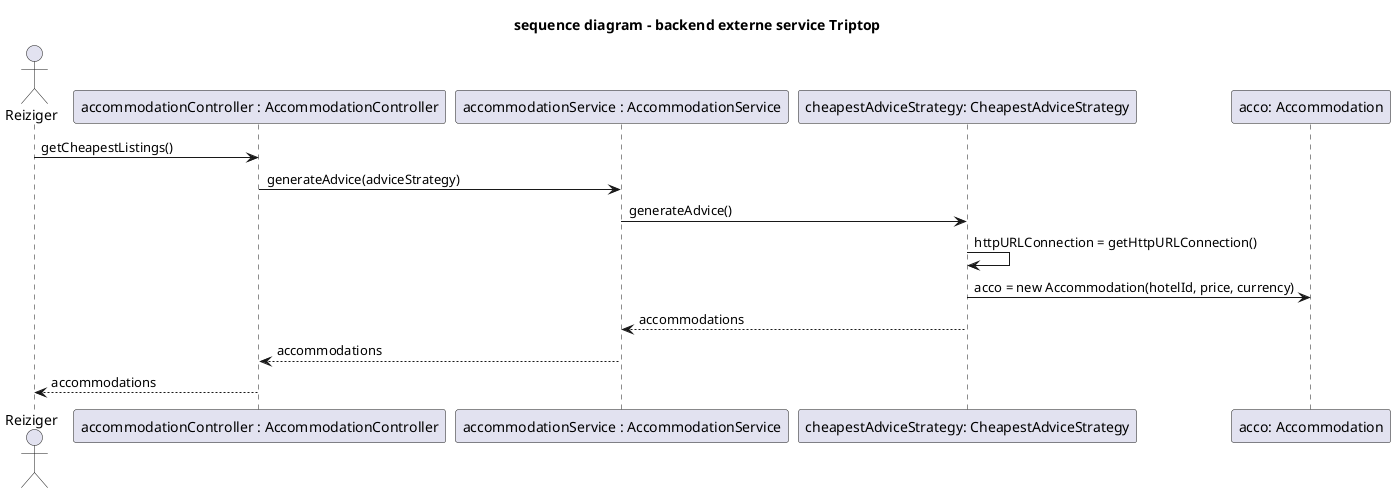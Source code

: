 @startuml

title sequence diagram - backend externe service Triptop

actor Reiziger
participant "accommodationController : AccommodationController" as controller
participant "accommodationService : AccommodationService" as service
participant "cheapestAdviceStrategy: CheapestAdviceStrategy" as CAS
participant "acco: Accommodation" as accommodation

Reiziger -> controller: getCheapestListings()
controller -> service: generateAdvice(adviceStrategy)
service -> CAS: generateAdvice()
CAS -> CAS: httpURLConnection = getHttpURLConnection()
CAS -> accommodation: acco = new Accommodation(hotelId, price, currency)
CAS --> service: accommodations
service --> controller: accommodations
controller --> Reiziger: accommodations

@enduml
